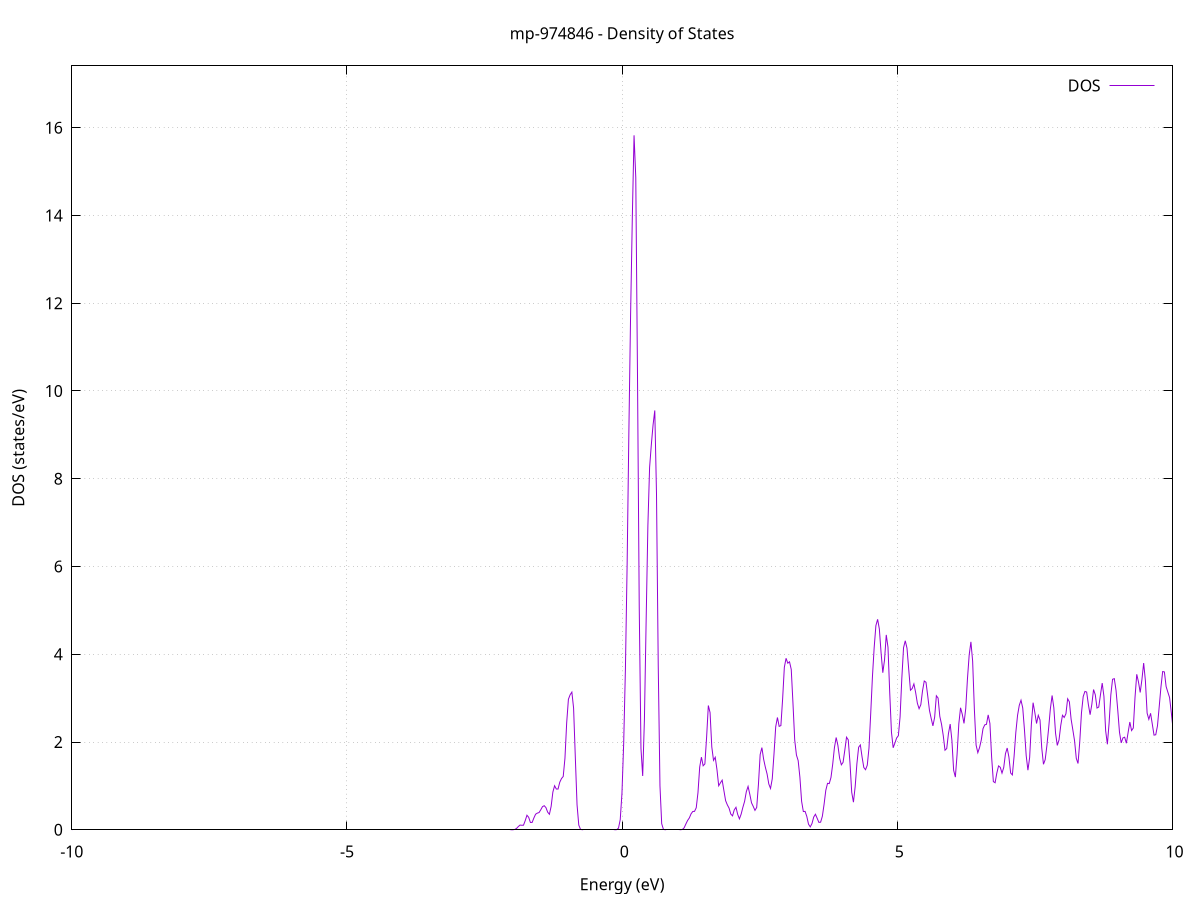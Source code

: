 set title 'mp-974846 - Density of States'
set xlabel 'Energy (eV)'
set ylabel 'DOS (states/eV)'
set grid
set xrange [-10:10]
set yrange [0:17.408]
set xzeroaxis lt -1
set terminal png size 800,600
set output 'mp-974846_dos_gnuplot.png'
plot '-' using 1:2 with lines title 'DOS'
-46.207400 0.000000
-46.176000 0.000000
-46.144600 0.000000
-46.113200 0.000000
-46.081900 0.000000
-46.050500 0.000000
-46.019100 0.000000
-45.987700 0.000000
-45.956300 0.000000
-45.924900 0.000000
-45.893500 0.000000
-45.862100 0.000000
-45.830700 0.000000
-45.799400 0.000000
-45.768000 0.000000
-45.736600 0.000000
-45.705200 0.000000
-45.673800 0.000000
-45.642400 0.000000
-45.611000 0.000000
-45.579600 0.000000
-45.548200 0.000000
-45.516900 0.000000
-45.485500 0.000000
-45.454100 0.000000
-45.422700 0.000000
-45.391300 0.000000
-45.359900 0.000000
-45.328500 0.000000
-45.297100 0.000000
-45.265800 0.000000
-45.234400 0.000000
-45.203000 0.000000
-45.171600 0.000000
-45.140200 0.000000
-45.108800 0.000000
-45.077400 0.000000
-45.046000 0.000000
-45.014600 0.000000
-44.983300 0.000000
-44.951900 0.000000
-44.920500 0.000000
-44.889100 0.000000
-44.857700 0.000000
-44.826300 0.000000
-44.794900 0.000000
-44.763500 0.000000
-44.732100 0.000000
-44.700800 0.000000
-44.669400 0.000000
-44.638000 0.000000
-44.606600 0.000000
-44.575200 0.000000
-44.543800 0.000000
-44.512400 0.000000
-44.481000 0.000000
-44.449600 0.000000
-44.418300 0.000000
-44.386900 0.000000
-44.355500 0.000000
-44.324100 0.000000
-44.292700 0.000000
-44.261300 0.000000
-44.229900 0.000000
-44.198500 0.000000
-44.167200 0.000000
-44.135800 0.000000
-44.104400 0.000000
-44.073000 0.000000
-44.041600 0.000000
-44.010200 0.000000
-43.978800 0.000000
-43.947400 0.000000
-43.916000 0.000000
-43.884700 0.000000
-43.853300 0.000000
-43.821900 0.000000
-43.790500 0.000000
-43.759100 0.000000
-43.727700 0.000000
-43.696300 0.000000
-43.664900 0.000000
-43.633500 0.000000
-43.602200 0.000000
-43.570800 0.000000
-43.539400 0.000000
-43.508000 0.000200
-43.476600 0.008100
-43.445200 0.150100
-43.413800 1.343100
-43.382400 6.092700
-43.351000 15.512400
-43.319700 25.089900
-43.288300 26.129900
-43.256900 15.636200
-43.225500 4.829900
-43.194100 0.729200
-43.162700 0.052500
-43.131300 0.001800
-43.099900 0.000000
-43.068500 0.000000
-43.037200 0.000000
-43.005800 0.000000
-42.974400 0.000000
-42.943000 0.000000
-42.911600 0.000000
-42.880200 0.000000
-42.848800 0.000000
-42.817400 0.000000
-42.786100 0.000000
-42.754700 0.000000
-42.723300 0.000000
-42.691900 0.000000
-42.660500 0.000000
-42.629100 0.000000
-42.597700 0.000000
-42.566300 0.000000
-42.534900 0.000000
-42.503600 0.000000
-42.472200 0.000000
-42.440800 0.000000
-42.409400 0.000000
-42.378000 0.000000
-42.346600 0.000000
-42.315200 0.000000
-42.283800 0.000000
-42.252400 0.000000
-42.221100 0.000000
-42.189700 0.000000
-42.158300 0.000000
-42.126900 0.000000
-42.095500 0.000000
-42.064100 0.000000
-42.032700 0.000000
-42.001300 0.000000
-41.969900 0.000000
-41.938600 0.000000
-41.907200 0.000000
-41.875800 0.000000
-41.844400 0.000000
-41.813000 0.000000
-41.781600 0.000000
-41.750200 0.000000
-41.718800 0.000000
-41.687500 0.000000
-41.656100 0.000000
-41.624700 0.000000
-41.593300 0.000000
-41.561900 0.000000
-41.530500 0.000000
-41.499100 0.000000
-41.467700 0.000000
-41.436300 0.000000
-41.405000 0.000000
-41.373600 0.000000
-41.342200 0.000000
-41.310800 0.000000
-41.279400 0.000000
-41.248000 0.000000
-41.216600 0.000000
-41.185200 0.000000
-41.153800 0.000000
-41.122500 0.000000
-41.091100 0.000000
-41.059700 0.000000
-41.028300 0.000000
-40.996900 0.000000
-40.965500 0.000000
-40.934100 0.000000
-40.902700 0.000000
-40.871300 0.000000
-40.840000 0.000000
-40.808600 0.000000
-40.777200 0.000000
-40.745800 0.000000
-40.714400 0.000000
-40.683000 0.000000
-40.651600 0.000000
-40.620200 0.000000
-40.588800 0.000000
-40.557500 0.000000
-40.526100 0.000000
-40.494700 0.000000
-40.463300 0.000000
-40.431900 0.000000
-40.400500 0.000000
-40.369100 0.000000
-40.337700 0.000000
-40.306400 0.000000
-40.275000 0.000000
-40.243600 0.000000
-40.212200 0.000000
-40.180800 0.000000
-40.149400 0.000000
-40.118000 0.000000
-40.086600 0.000000
-40.055200 0.000000
-40.023900 0.000000
-39.992500 0.000000
-39.961100 0.000000
-39.929700 0.000000
-39.898300 0.000000
-39.866900 0.000000
-39.835500 0.000000
-39.804100 0.000000
-39.772700 0.000000
-39.741400 0.000000
-39.710000 0.000000
-39.678600 0.000000
-39.647200 0.000000
-39.615800 0.000000
-39.584400 0.000000
-39.553000 0.000000
-39.521600 0.000000
-39.490200 0.000000
-39.458900 0.000000
-39.427500 0.000000
-39.396100 0.000000
-39.364700 0.000000
-39.333300 0.000000
-39.301900 0.000000
-39.270500 0.000000
-39.239100 0.000000
-39.207800 0.000000
-39.176400 0.000000
-39.145000 0.000000
-39.113600 0.000000
-39.082200 0.000000
-39.050800 0.000000
-39.019400 0.000000
-38.988000 0.000000
-38.956600 0.000000
-38.925300 0.000000
-38.893900 0.000000
-38.862500 0.000000
-38.831100 0.000000
-38.799700 0.000000
-38.768300 0.000000
-38.736900 0.000000
-38.705500 0.000000
-38.674100 0.000000
-38.642800 0.000000
-38.611400 0.000000
-38.580000 0.000000
-38.548600 0.000000
-38.517200 0.000000
-38.485800 0.000000
-38.454400 0.000000
-38.423000 0.000000
-38.391600 0.000000
-38.360300 0.000000
-38.328900 0.000000
-38.297500 0.000000
-38.266100 0.000000
-38.234700 0.000000
-38.203300 0.000000
-38.171900 0.000000
-38.140500 0.000000
-38.109100 0.000000
-38.077800 0.000000
-38.046400 0.000000
-38.015000 0.000000
-37.983600 0.000000
-37.952200 0.000000
-37.920800 0.000000
-37.889400 0.000000
-37.858000 0.000000
-37.826700 0.000000
-37.795300 0.000000
-37.763900 0.000000
-37.732500 0.000000
-37.701100 0.000000
-37.669700 0.000000
-37.638300 0.000000
-37.606900 0.000000
-37.575500 0.000000
-37.544200 0.000000
-37.512800 0.000000
-37.481400 0.000000
-37.450000 0.000000
-37.418600 0.000000
-37.387200 0.000000
-37.355800 0.000000
-37.324400 0.000000
-37.293000 0.000000
-37.261700 0.000000
-37.230300 0.000000
-37.198900 0.000000
-37.167500 0.000000
-37.136100 0.000000
-37.104700 0.000000
-37.073300 0.000000
-37.041900 0.000000
-37.010500 0.000000
-36.979200 0.000000
-36.947800 0.000000
-36.916400 0.000000
-36.885000 0.000000
-36.853600 0.000000
-36.822200 0.000000
-36.790800 0.000000
-36.759400 0.000000
-36.728100 0.000000
-36.696700 0.000000
-36.665300 0.000000
-36.633900 0.000000
-36.602500 0.000000
-36.571100 0.000000
-36.539700 0.000000
-36.508300 0.000000
-36.476900 0.000000
-36.445600 0.000000
-36.414200 0.000000
-36.382800 0.000000
-36.351400 0.000000
-36.320000 0.000000
-36.288600 0.000000
-36.257200 0.000000
-36.225800 0.000000
-36.194400 0.000000
-36.163100 0.000000
-36.131700 0.000000
-36.100300 0.000000
-36.068900 0.000000
-36.037500 0.000000
-36.006100 0.000000
-35.974700 0.000000
-35.943300 0.000000
-35.911900 0.000000
-35.880600 0.000000
-35.849200 0.000000
-35.817800 0.000000
-35.786400 0.000000
-35.755000 0.000000
-35.723600 0.000000
-35.692200 0.000000
-35.660800 0.000000
-35.629400 0.000000
-35.598100 0.000000
-35.566700 0.000000
-35.535300 0.000000
-35.503900 0.000000
-35.472500 0.000000
-35.441100 0.000000
-35.409700 0.000000
-35.378300 0.000000
-35.347000 0.000000
-35.315600 0.000000
-35.284200 0.000000
-35.252800 0.000000
-35.221400 0.000000
-35.190000 0.000000
-35.158600 0.000000
-35.127200 0.000000
-35.095800 0.000000
-35.064500 0.000000
-35.033100 0.000000
-35.001700 0.000000
-34.970300 0.000000
-34.938900 0.000000
-34.907500 0.000000
-34.876100 0.000000
-34.844700 0.000000
-34.813300 0.000000
-34.782000 0.000000
-34.750600 0.000000
-34.719200 0.000000
-34.687800 0.000000
-34.656400 0.000000
-34.625000 0.000000
-34.593600 0.000000
-34.562200 0.000000
-34.530800 0.000000
-34.499500 0.000000
-34.468100 0.000000
-34.436700 0.000000
-34.405300 0.000000
-34.373900 0.000000
-34.342500 0.000000
-34.311100 0.000000
-34.279700 0.000000
-34.248400 0.000000
-34.217000 0.000000
-34.185600 0.000000
-34.154200 0.000000
-34.122800 0.000000
-34.091400 0.000000
-34.060000 0.000000
-34.028600 0.000000
-33.997200 0.000000
-33.965900 0.000000
-33.934500 0.000000
-33.903100 0.000000
-33.871700 0.000000
-33.840300 0.000000
-33.808900 0.000000
-33.777500 0.000000
-33.746100 0.000000
-33.714700 0.000000
-33.683400 0.000000
-33.652000 0.000000
-33.620600 0.000000
-33.589200 0.000000
-33.557800 0.000000
-33.526400 0.000000
-33.495000 0.000000
-33.463600 0.000000
-33.432200 0.000000
-33.400900 0.000000
-33.369500 0.000000
-33.338100 0.000000
-33.306700 0.000000
-33.275300 0.000000
-33.243900 0.000000
-33.212500 0.000000
-33.181100 0.000000
-33.149700 0.000000
-33.118400 0.000000
-33.087000 0.000000
-33.055600 0.000000
-33.024200 0.000000
-32.992800 0.000000
-32.961400 0.000000
-32.930000 0.000000
-32.898600 0.000000
-32.867300 0.000000
-32.835900 0.000000
-32.804500 0.000000
-32.773100 0.000000
-32.741700 0.000000
-32.710300 0.000000
-32.678900 0.000000
-32.647500 0.000000
-32.616100 0.000000
-32.584800 0.000000
-32.553400 0.000000
-32.522000 0.000000
-32.490600 0.000000
-32.459200 0.000000
-32.427800 0.000000
-32.396400 0.000000
-32.365000 0.000000
-32.333600 0.000000
-32.302300 0.000000
-32.270900 0.000000
-32.239500 0.000000
-32.208100 0.000000
-32.176700 0.000000
-32.145300 0.000000
-32.113900 0.000000
-32.082500 0.000000
-32.051100 0.000000
-32.019800 0.000000
-31.988400 0.000000
-31.957000 0.000000
-31.925600 0.000000
-31.894200 0.000000
-31.862800 0.000000
-31.831400 0.000000
-31.800000 0.000000
-31.768600 0.000000
-31.737300 0.000000
-31.705900 0.000000
-31.674500 0.000000
-31.643100 0.000000
-31.611700 0.000000
-31.580300 0.000000
-31.548900 0.000000
-31.517500 0.000000
-31.486200 0.000000
-31.454800 0.000000
-31.423400 0.000000
-31.392000 0.000000
-31.360600 0.000000
-31.329200 0.000000
-31.297800 0.000000
-31.266400 0.000000
-31.235000 0.000000
-31.203700 0.000000
-31.172300 0.000000
-31.140900 0.000000
-31.109500 0.000000
-31.078100 0.000000
-31.046700 0.000000
-31.015300 0.000000
-30.983900 0.000000
-30.952500 0.000000
-30.921200 0.000000
-30.889800 0.000000
-30.858400 0.000000
-30.827000 0.000000
-30.795600 0.000000
-30.764200 0.000000
-30.732800 0.000000
-30.701400 0.000000
-30.670000 0.000000
-30.638700 0.000000
-30.607300 0.000000
-30.575900 0.000000
-30.544500 0.000000
-30.513100 0.000000
-30.481700 0.000000
-30.450300 0.000000
-30.418900 0.000000
-30.387600 0.000000
-30.356200 0.000000
-30.324800 0.000000
-30.293400 0.000000
-30.262000 0.000000
-30.230600 0.000000
-30.199200 0.000000
-30.167800 0.000000
-30.136400 0.000000
-30.105100 0.000000
-30.073700 0.000000
-30.042300 0.000000
-30.010900 0.000000
-29.979500 0.000000
-29.948100 0.000000
-29.916700 0.000000
-29.885300 0.000000
-29.853900 0.000000
-29.822600 0.000000
-29.791200 0.000000
-29.759800 0.000000
-29.728400 0.000000
-29.697000 0.000000
-29.665600 0.000000
-29.634200 0.000000
-29.602800 0.000000
-29.571400 0.000000
-29.540100 0.000000
-29.508700 0.000000
-29.477300 0.000000
-29.445900 0.000000
-29.414500 0.000000
-29.383100 0.000000
-29.351700 0.000000
-29.320300 0.000000
-29.288900 0.000000
-29.257600 0.000000
-29.226200 0.000000
-29.194800 0.000000
-29.163400 0.000000
-29.132000 0.000000
-29.100600 0.000000
-29.069200 0.000000
-29.037800 0.000000
-29.006500 0.000000
-28.975100 0.000000
-28.943700 0.000000
-28.912300 0.000000
-28.880900 0.000000
-28.849500 0.000000
-28.818100 0.000000
-28.786700 0.000000
-28.755300 0.000000
-28.724000 0.000000
-28.692600 0.000000
-28.661200 0.000000
-28.629800 0.000000
-28.598400 0.000000
-28.567000 0.000000
-28.535600 0.000000
-28.504200 0.000000
-28.472800 0.000000
-28.441500 0.000000
-28.410100 0.000000
-28.378700 0.000000
-28.347300 0.000000
-28.315900 0.000000
-28.284500 0.000000
-28.253100 0.000000
-28.221700 0.000000
-28.190300 0.000000
-28.159000 0.000000
-28.127600 0.000000
-28.096200 0.000000
-28.064800 0.000000
-28.033400 0.000000
-28.002000 0.000000
-27.970600 0.000000
-27.939200 0.000000
-27.907900 0.000000
-27.876500 0.000000
-27.845100 0.000000
-27.813700 0.000000
-27.782300 0.000000
-27.750900 0.000000
-27.719500 0.000000
-27.688100 0.000000
-27.656700 0.000000
-27.625400 0.000000
-27.594000 0.000000
-27.562600 0.000000
-27.531200 0.000000
-27.499800 0.000000
-27.468400 0.000000
-27.437000 0.000000
-27.405600 0.000000
-27.374200 0.000000
-27.342900 0.000000
-27.311500 0.000000
-27.280100 0.000600
-27.248700 0.018600
-27.217300 0.279500
-27.185900 1.985100
-27.154500 6.707400
-27.123100 10.826300
-27.091700 8.362700
-27.060400 3.088200
-27.029000 0.543200
-26.997600 0.045300
-26.966200 0.001800
-26.934800 0.000000
-26.903400 0.000000
-26.872000 0.000000
-26.840600 0.000000
-26.809200 0.000000
-26.777900 0.000000
-26.746500 0.000000
-26.715100 0.000000
-26.683700 0.000300
-26.652300 0.011500
-26.620900 0.220900
-26.589500 2.028300
-26.558100 8.980000
-26.526800 19.274400
-26.495400 20.125000
-26.464000 10.230300
-26.432600 2.526900
-26.401200 0.302000
-26.369800 0.017400
-26.338400 0.000500
-26.307000 0.000000
-26.275600 0.000000
-26.244300 0.000000
-26.212900 0.000000
-26.181500 0.000000
-26.150100 0.000000
-26.118700 0.000000
-26.087300 0.000000
-26.055900 0.000000
-26.024500 0.000000
-25.993100 0.000000
-25.961800 0.000000
-25.930400 0.000000
-25.899000 0.000000
-25.867600 0.000000
-25.836200 0.000000
-25.804800 0.000000
-25.773400 0.000000
-25.742000 0.000000
-25.710600 0.000000
-25.679300 0.000000
-25.647900 0.000000
-25.616500 0.000000
-25.585100 0.000000
-25.553700 0.000000
-25.522300 0.000000
-25.490900 0.000000
-25.459500 0.000000
-25.428200 0.000000
-25.396800 0.000000
-25.365400 0.000000
-25.334000 0.000000
-25.302600 0.000000
-25.271200 0.000000
-25.239800 0.000000
-25.208400 0.000000
-25.177000 0.000000
-25.145700 0.000000
-25.114300 0.000000
-25.082900 0.000000
-25.051500 0.000000
-25.020100 0.000000
-24.988700 0.000000
-24.957300 0.000000
-24.925900 0.000000
-24.894500 0.000000
-24.863200 0.000000
-24.831800 0.000000
-24.800400 0.000000
-24.769000 0.000000
-24.737600 0.000000
-24.706200 0.000000
-24.674800 0.000000
-24.643400 0.000000
-24.612000 0.000000
-24.580700 0.000000
-24.549300 0.000000
-24.517900 0.000000
-24.486500 0.000000
-24.455100 0.000000
-24.423700 0.000000
-24.392300 0.000000
-24.360900 0.000000
-24.329500 0.000000
-24.298200 0.000000
-24.266800 0.000000
-24.235400 0.000000
-24.204000 0.000000
-24.172600 0.000000
-24.141200 0.000000
-24.109800 0.000000
-24.078400 0.000000
-24.047100 0.000000
-24.015700 0.000000
-23.984300 0.000000
-23.952900 0.000000
-23.921500 0.000000
-23.890100 0.000000
-23.858700 0.000000
-23.827300 0.000000
-23.795900 0.000000
-23.764600 0.000000
-23.733200 0.000000
-23.701800 0.000000
-23.670400 0.000000
-23.639000 0.000000
-23.607600 0.000000
-23.576200 0.000000
-23.544800 0.000000
-23.513400 0.000000
-23.482100 0.000000
-23.450700 0.000000
-23.419300 0.000000
-23.387900 0.000000
-23.356500 0.000000
-23.325100 0.000000
-23.293700 0.000000
-23.262300 0.000000
-23.230900 0.000000
-23.199600 0.000000
-23.168200 0.000000
-23.136800 0.000000
-23.105400 0.000000
-23.074000 0.000000
-23.042600 0.000000
-23.011200 0.000000
-22.979800 0.000000
-22.948500 0.000000
-22.917100 0.000000
-22.885700 0.000000
-22.854300 0.000000
-22.822900 0.000000
-22.791500 0.000000
-22.760100 0.000000
-22.728700 0.000000
-22.697300 0.000000
-22.666000 0.000000
-22.634600 0.000000
-22.603200 0.000000
-22.571800 0.000000
-22.540400 0.000000
-22.509000 0.000000
-22.477600 0.000000
-22.446200 0.000000
-22.414800 0.000000
-22.383500 0.000000
-22.352100 0.000000
-22.320700 0.000000
-22.289300 0.000000
-22.257900 0.000000
-22.226500 0.000000
-22.195100 0.000000
-22.163700 0.000000
-22.132300 0.000000
-22.101000 0.000000
-22.069600 0.000000
-22.038200 0.000000
-22.006800 0.000000
-21.975400 0.000000
-21.944000 0.000000
-21.912600 0.000000
-21.881200 0.000000
-21.849800 0.000000
-21.818500 0.000000
-21.787100 0.000000
-21.755700 0.000000
-21.724300 0.000000
-21.692900 0.000000
-21.661500 0.000000
-21.630100 0.000000
-21.598700 0.000000
-21.567400 0.000000
-21.536000 0.000000
-21.504600 0.000000
-21.473200 0.000000
-21.441800 0.000000
-21.410400 0.000000
-21.379000 0.000000
-21.347600 0.000000
-21.316200 0.000000
-21.284900 0.000000
-21.253500 0.000000
-21.222100 0.000000
-21.190700 0.000000
-21.159300 0.000000
-21.127900 0.000000
-21.096500 0.000000
-21.065100 0.000000
-21.033700 0.000000
-21.002400 0.000000
-20.971000 0.000000
-20.939600 0.000000
-20.908200 0.000000
-20.876800 0.000000
-20.845400 0.000000
-20.814000 0.000000
-20.782600 0.000000
-20.751200 0.000000
-20.719900 0.000000
-20.688500 0.000000
-20.657100 0.000000
-20.625700 0.000000
-20.594300 0.000000
-20.562900 0.000000
-20.531500 0.000000
-20.500100 0.000000
-20.468800 0.000000
-20.437400 0.000000
-20.406000 0.000000
-20.374600 0.000000
-20.343200 0.000000
-20.311800 0.000000
-20.280400 0.000000
-20.249000 0.000000
-20.217600 0.000000
-20.186300 0.000000
-20.154900 0.000000
-20.123500 0.000000
-20.092100 0.000000
-20.060700 0.000000
-20.029300 0.000000
-19.997900 0.000000
-19.966500 0.000000
-19.935100 0.000000
-19.903800 0.000000
-19.872400 0.000000
-19.841000 0.000000
-19.809600 0.000000
-19.778200 0.000000
-19.746800 0.000000
-19.715400 0.000000
-19.684000 0.000000
-19.652600 0.000000
-19.621300 0.000000
-19.589900 0.000000
-19.558500 0.000000
-19.527100 0.000000
-19.495700 0.000000
-19.464300 0.000000
-19.432900 0.000000
-19.401500 0.000000
-19.370100 0.000000
-19.338800 0.000000
-19.307400 0.000000
-19.276000 0.000000
-19.244600 0.000000
-19.213200 0.000000
-19.181800 0.000000
-19.150400 0.000000
-19.119000 0.000000
-19.087700 0.000000
-19.056300 0.000000
-19.024900 0.000000
-18.993500 0.000000
-18.962100 0.000000
-18.930700 0.000000
-18.899300 0.000000
-18.867900 0.000000
-18.836500 0.000000
-18.805200 0.000000
-18.773800 0.000000
-18.742400 0.000000
-18.711000 0.000000
-18.679600 0.000000
-18.648200 0.000000
-18.616800 0.000000
-18.585400 0.000000
-18.554000 0.000000
-18.522700 0.000000
-18.491300 0.000000
-18.459900 0.000000
-18.428500 0.000000
-18.397100 0.000000
-18.365700 0.000000
-18.334300 0.000000
-18.302900 0.000000
-18.271500 0.000000
-18.240200 0.000000
-18.208800 0.000000
-18.177400 0.000000
-18.146000 0.000000
-18.114600 0.000000
-18.083200 0.000000
-18.051800 0.000000
-18.020400 0.000000
-17.989100 0.000000
-17.957700 0.000000
-17.926300 0.000000
-17.894900 0.000000
-17.863500 0.000000
-17.832100 0.000000
-17.800700 0.000000
-17.769300 0.000000
-17.737900 0.000000
-17.706600 0.000000
-17.675200 0.000000
-17.643800 0.000000
-17.612400 0.000000
-17.581000 0.000000
-17.549600 0.000000
-17.518200 0.000000
-17.486800 0.000000
-17.455400 0.000000
-17.424100 0.000000
-17.392700 0.000000
-17.361300 0.000000
-17.329900 0.000000
-17.298500 0.000000
-17.267100 0.000000
-17.235700 0.000000
-17.204300 0.000000
-17.172900 0.000000
-17.141600 0.000000
-17.110200 0.000000
-17.078800 0.000000
-17.047400 0.000000
-17.016000 0.000000
-16.984600 0.000000
-16.953200 0.000000
-16.921800 0.000000
-16.890400 0.000000
-16.859100 0.000000
-16.827700 0.000000
-16.796300 0.000000
-16.764900 0.000000
-16.733500 0.000000
-16.702100 0.000000
-16.670700 0.000000
-16.639300 0.000000
-16.608000 0.000000
-16.576600 0.000000
-16.545200 0.000000
-16.513800 0.000000
-16.482400 0.000000
-16.451000 0.000000
-16.419600 0.000000
-16.388200 0.000000
-16.356800 0.000000
-16.325500 0.000000
-16.294100 0.000000
-16.262700 0.000000
-16.231300 0.000000
-16.199900 0.000000
-16.168500 0.000000
-16.137100 0.000000
-16.105700 0.000000
-16.074300 0.000000
-16.043000 0.000000
-16.011600 0.000000
-15.980200 0.000000
-15.948800 0.000000
-15.917400 0.000000
-15.886000 0.000000
-15.854600 0.000000
-15.823200 0.000000
-15.791800 0.000000
-15.760500 0.000000
-15.729100 0.000000
-15.697700 0.000000
-15.666300 0.000000
-15.634900 0.000000
-15.603500 0.000000
-15.572100 0.000000
-15.540700 0.000000
-15.509300 0.000000
-15.478000 0.000000
-15.446600 0.000000
-15.415200 0.000000
-15.383800 0.000000
-15.352400 0.000000
-15.321000 0.000000
-15.289600 0.000000
-15.258200 0.000000
-15.226900 0.000000
-15.195500 0.000000
-15.164100 0.000000
-15.132700 0.000000
-15.101300 0.000000
-15.069900 0.000000
-15.038500 0.000000
-15.007100 0.000000
-14.975700 0.000000
-14.944400 0.000000
-14.913000 0.000000
-14.881600 0.000000
-14.850200 0.000000
-14.818800 0.000000
-14.787400 0.000000
-14.756000 0.000000
-14.724600 0.000000
-14.693200 0.000000
-14.661900 0.000000
-14.630500 0.000000
-14.599100 0.000000
-14.567700 0.000000
-14.536300 0.000000
-14.504900 0.000000
-14.473500 0.000000
-14.442100 0.000000
-14.410700 0.000000
-14.379400 0.000000
-14.348000 0.000000
-14.316600 0.000000
-14.285200 0.000000
-14.253800 0.000000
-14.222400 0.000000
-14.191000 0.000000
-14.159600 0.000000
-14.128300 0.000000
-14.096900 0.000000
-14.065500 0.000000
-14.034100 0.000000
-14.002700 0.000000
-13.971300 0.000000
-13.939900 0.000000
-13.908500 0.000000
-13.877100 0.000000
-13.845800 0.000000
-13.814400 0.000000
-13.783000 0.000000
-13.751600 0.000000
-13.720200 0.000000
-13.688800 0.000000
-13.657400 0.000000
-13.626000 0.000000
-13.594600 0.000000
-13.563300 0.000000
-13.531900 0.000000
-13.500500 0.000000
-13.469100 0.000000
-13.437700 0.000000
-13.406300 0.000000
-13.374900 0.000000
-13.343500 0.000000
-13.312100 0.000000
-13.280800 0.000000
-13.249400 0.000000
-13.218000 0.000000
-13.186600 0.000000
-13.155200 0.000000
-13.123800 0.000000
-13.092400 0.000000
-13.061000 0.000000
-13.029600 0.000000
-12.998300 0.000000
-12.966900 0.000000
-12.935500 0.000000
-12.904100 0.000000
-12.872700 0.000000
-12.841300 0.000000
-12.809900 0.000000
-12.778500 0.000000
-12.747200 0.000000
-12.715800 0.000000
-12.684400 0.000000
-12.653000 0.000000
-12.621600 0.000000
-12.590200 0.000000
-12.558800 0.000000
-12.527400 0.000000
-12.496000 0.000000
-12.464700 0.000000
-12.433300 0.000000
-12.401900 0.000000
-12.370500 0.000000
-12.339100 0.000000
-12.307700 0.000000
-12.276300 0.000000
-12.244900 0.000000
-12.213500 0.000000
-12.182200 0.000000
-12.150800 0.000000
-12.119400 0.000000
-12.088000 0.000000
-12.056600 0.000000
-12.025200 0.000000
-11.993800 0.000000
-11.962400 0.000000
-11.931000 0.000000
-11.899700 0.000000
-11.868300 0.000000
-11.836900 0.000000
-11.805500 0.000000
-11.774100 0.000000
-11.742700 0.000000
-11.711300 0.000000
-11.679900 0.000000
-11.648600 0.000200
-11.617200 0.005500
-11.585800 0.076500
-11.554400 0.560200
-11.523000 2.297200
-11.491600 5.774900
-11.460200 10.031100
-11.428800 13.979100
-11.397400 17.481500
-11.366100 18.693800
-11.334700 14.907400
-11.303300 8.120400
-11.271900 2.902500
-11.240500 0.652400
-11.209100 0.086800
-11.177700 0.006400
-11.146300 0.000200
-11.114900 0.000000
-11.083600 0.000000
-11.052200 0.000000
-11.020800 0.000100
-10.989400 0.003200
-10.958000 0.041000
-10.926600 0.277700
-10.895200 1.079300
-10.863800 2.751300
-10.832400 5.398900
-10.801100 8.905300
-10.769700 12.715000
-10.738300 16.564900
-10.706900 20.120300
-10.675500 22.982700
-10.644100 26.375000
-10.612700 29.075200
-10.581300 25.106000
-10.549900 14.142800
-10.518600 4.673900
-10.487200 0.852800
-10.455800 0.082500
-10.424400 0.004100
-10.393000 0.000100
-10.361600 0.000000
-10.330200 0.000000
-10.298800 0.000000
-10.267500 0.000000
-10.236100 0.000000
-10.204700 0.000000
-10.173300 0.000000
-10.141900 0.000000
-10.110500 0.000000
-10.079100 0.000000
-10.047700 0.000000
-10.016300 0.000000
-9.985000 0.000000
-9.953600 0.000000
-9.922200 0.000000
-9.890800 0.000000
-9.859400 0.000000
-9.828000 0.000000
-9.796600 0.000000
-9.765200 0.000000
-9.733800 0.000000
-9.702500 0.000000
-9.671100 0.000000
-9.639700 0.000000
-9.608300 0.000000
-9.576900 0.000000
-9.545500 0.000000
-9.514100 0.000000
-9.482700 0.000000
-9.451300 0.000000
-9.420000 0.000000
-9.388600 0.000000
-9.357200 0.000000
-9.325800 0.000000
-9.294400 0.000000
-9.263000 0.000000
-9.231600 0.000000
-9.200200 0.000000
-9.168900 0.000000
-9.137500 0.000000
-9.106100 0.000000
-9.074700 0.000000
-9.043300 0.000000
-9.011900 0.000000
-8.980500 0.000000
-8.949100 0.000000
-8.917700 0.000000
-8.886400 0.000000
-8.855000 0.000000
-8.823600 0.000000
-8.792200 0.000000
-8.760800 0.000000
-8.729400 0.000000
-8.698000 0.000000
-8.666600 0.000000
-8.635200 0.000000
-8.603900 0.000000
-8.572500 0.000000
-8.541100 0.000000
-8.509700 0.000000
-8.478300 0.000000
-8.446900 0.000000
-8.415500 0.000000
-8.384100 0.000000
-8.352700 0.000000
-8.321400 0.000000
-8.290000 0.000000
-8.258600 0.000000
-8.227200 0.000000
-8.195800 0.000000
-8.164400 0.000000
-8.133000 0.000000
-8.101600 0.000000
-8.070200 0.000000
-8.038900 0.000000
-8.007500 0.000000
-7.976100 0.000000
-7.944700 0.000000
-7.913300 0.000000
-7.881900 0.000000
-7.850500 0.000000
-7.819100 0.000000
-7.787800 0.000000
-7.756400 0.000000
-7.725000 0.000000
-7.693600 0.000000
-7.662200 0.000000
-7.630800 0.000000
-7.599400 0.000000
-7.568000 0.000000
-7.536600 0.000000
-7.505300 0.000000
-7.473900 0.000000
-7.442500 0.000000
-7.411100 0.000000
-7.379700 0.000000
-7.348300 0.000000
-7.316900 0.000000
-7.285500 0.000000
-7.254100 0.000000
-7.222800 0.000000
-7.191400 0.000000
-7.160000 0.000000
-7.128600 0.000000
-7.097200 0.000000
-7.065800 0.000000
-7.034400 0.000000
-7.003000 0.000000
-6.971600 0.000000
-6.940300 0.000000
-6.908900 0.000000
-6.877500 0.000000
-6.846100 0.000000
-6.814700 0.000000
-6.783300 0.000000
-6.751900 0.000000
-6.720500 0.000000
-6.689200 0.000000
-6.657800 0.000000
-6.626400 0.000000
-6.595000 0.000000
-6.563600 0.000000
-6.532200 0.000000
-6.500800 0.000000
-6.469400 0.000000
-6.438000 0.000000
-6.406700 0.000000
-6.375300 0.000000
-6.343900 0.000000
-6.312500 0.000000
-6.281100 0.000000
-6.249700 0.000000
-6.218300 0.000000
-6.186900 0.000000
-6.155500 0.000000
-6.124200 0.000000
-6.092800 0.000000
-6.061400 0.000000
-6.030000 0.000000
-5.998600 0.000000
-5.967200 0.000000
-5.935800 0.000000
-5.904400 0.000000
-5.873000 0.000000
-5.841700 0.000000
-5.810300 0.000000
-5.778900 0.000000
-5.747500 0.000000
-5.716100 0.000000
-5.684700 0.000000
-5.653300 0.000000
-5.621900 0.000000
-5.590500 0.000000
-5.559200 0.000000
-5.527800 0.000000
-5.496400 0.000000
-5.465000 0.000000
-5.433600 0.000000
-5.402200 0.000000
-5.370800 0.000000
-5.339400 0.000000
-5.308100 0.000000
-5.276700 0.000000
-5.245300 0.000000
-5.213900 0.000000
-5.182500 0.000000
-5.151100 0.000000
-5.119700 0.000000
-5.088300 0.000000
-5.056900 0.000000
-5.025600 0.000000
-4.994200 0.000000
-4.962800 0.000000
-4.931400 0.000000
-4.900000 0.000000
-4.868600 0.000000
-4.837200 0.000000
-4.805800 0.000000
-4.774400 0.000000
-4.743100 0.000000
-4.711700 0.000000
-4.680300 0.000000
-4.648900 0.000000
-4.617500 0.000000
-4.586100 0.000000
-4.554700 0.000000
-4.523300 0.000000
-4.491900 0.000000
-4.460600 0.000000
-4.429200 0.000000
-4.397800 0.000000
-4.366400 0.000000
-4.335000 0.000000
-4.303600 0.000000
-4.272200 0.000000
-4.240800 0.000000
-4.209500 0.000000
-4.178100 0.000000
-4.146700 0.000000
-4.115300 0.000000
-4.083900 0.000000
-4.052500 0.000000
-4.021100 0.000000
-3.989700 0.000000
-3.958300 0.000000
-3.927000 0.000000
-3.895600 0.000000
-3.864200 0.000000
-3.832800 0.000000
-3.801400 0.000000
-3.770000 0.000000
-3.738600 0.000000
-3.707200 0.000000
-3.675800 0.000000
-3.644500 0.000000
-3.613100 0.000000
-3.581700 0.000000
-3.550300 0.000000
-3.518900 0.000000
-3.487500 0.000000
-3.456100 0.000000
-3.424700 0.000000
-3.393300 0.000000
-3.362000 0.000000
-3.330600 0.000000
-3.299200 0.000000
-3.267800 0.000000
-3.236400 0.000000
-3.205000 0.000000
-3.173600 0.000000
-3.142200 0.000000
-3.110800 0.000000
-3.079500 0.000000
-3.048100 0.000000
-3.016700 0.000000
-2.985300 0.000000
-2.953900 0.000000
-2.922500 0.000000
-2.891100 0.000000
-2.859700 0.000000
-2.828400 0.000000
-2.797000 0.000000
-2.765600 0.000000
-2.734200 0.000000
-2.702800 0.000000
-2.671400 0.000000
-2.640000 0.000000
-2.608600 0.000000
-2.577200 0.000000
-2.545900 0.000000
-2.514500 0.000000
-2.483100 0.000000
-2.451700 0.000000
-2.420300 0.000000
-2.388900 0.000000
-2.357500 0.000000
-2.326100 0.000000
-2.294700 0.000000
-2.263400 0.000000
-2.232000 0.000000
-2.200600 0.000000
-2.169200 0.000000
-2.137800 0.000000
-2.106400 0.000000
-2.075000 0.000000
-2.043600 0.000000
-2.012200 0.000100
-1.980900 0.001000
-1.949500 0.007800
-1.918100 0.031600
-1.886700 0.073500
-1.855300 0.107300
-1.823900 0.102800
-1.792500 0.104300
-1.761100 0.208500
-1.729800 0.331200
-1.698400 0.284700
-1.667000 0.166600
-1.635600 0.167200
-1.604200 0.267600
-1.572800 0.354500
-1.541400 0.379900
-1.510000 0.392100
-1.478600 0.455500
-1.447300 0.527200
-1.415900 0.548600
-1.384500 0.504800
-1.353100 0.400800
-1.321700 0.353200
-1.290300 0.532400
-1.258900 0.858700
-1.227500 1.003700
-1.196100 0.928900
-1.164800 0.927800
-1.133400 1.083500
-1.102000 1.167300
-1.070600 1.214400
-1.039200 1.629500
-1.007800 2.438500
-0.976400 2.974000
-0.945000 3.077300
-0.913600 3.137200
-0.882300 2.774300
-0.850900 1.651000
-0.819500 0.571100
-0.788100 0.107300
-0.756700 0.010500
-0.725300 0.000500
-0.693900 0.000000
-0.662500 0.000000
-0.631100 0.000000
-0.599800 0.000000
-0.568400 0.000000
-0.537000 0.000000
-0.505600 0.000000
-0.474200 0.000000
-0.442800 0.000000
-0.411400 0.000000
-0.380000 0.000000
-0.348700 0.000000
-0.317300 0.000000
-0.285900 0.000000
-0.254500 0.000000
-0.223100 0.000000
-0.191700 0.000000
-0.160300 0.000000
-0.128900 0.000200
-0.097500 0.003400
-0.066200 0.038100
-0.034800 0.231300
-0.003400 0.829300
0.028000 1.974700
0.059400 3.660800
0.090800 6.060400
0.122200 9.068500
0.153600 11.738800
0.185000 13.958500
0.216300 15.825600
0.247700 14.863900
0.279100 10.327200
0.310500 5.088900
0.341900 1.851800
0.373300 1.225500
0.404700 2.509500
0.436100 4.769000
0.467500 6.921500
0.498800 8.256300
0.530200 8.772000
0.561600 9.223700
0.593000 9.555500
0.624400 7.644700
0.655800 3.745700
0.687200 1.000900
0.718600 0.138100
0.750000 0.009600
0.781300 0.000300
0.812700 0.000000
0.844100 0.000000
0.875500 0.000000
0.906900 0.000000
0.938300 0.000000
0.969700 0.000000
1.001100 0.000000
1.032400 0.000000
1.063800 0.000600
1.095200 0.007500
1.126600 0.044900
1.158000 0.131800
1.189400 0.212500
1.220800 0.269900
1.252200 0.363000
1.283600 0.416900
1.314900 0.419300
1.346300 0.501400
1.377700 0.845000
1.409100 1.429300
1.440500 1.655400
1.471900 1.458100
1.503300 1.500300
1.534700 2.109400
1.566100 2.831800
1.597400 2.671300
1.628800 1.889100
1.660200 1.582000
1.691600 1.652300
1.723000 1.369200
1.754400 1.002900
1.785800 1.069700
1.817200 1.130900
1.848600 0.895600
1.879900 0.664100
1.911300 0.568000
1.942700 0.493400
1.974100 0.358000
2.005500 0.316600
2.036900 0.452400
2.068300 0.512300
2.099700 0.349500
2.131000 0.248900
2.162400 0.356900
2.193800 0.512100
2.225200 0.648100
2.256600 0.869600
2.288000 0.988100
2.319400 0.810000
2.350800 0.613800
2.382200 0.531700
2.413500 0.441700
2.444900 0.508600
2.476300 1.030500
2.507700 1.714100
2.539100 1.872500
2.570500 1.609700
2.601900 1.426100
2.633300 1.272700
2.664700 1.043800
2.696000 0.941600
2.727400 1.161300
2.758800 1.720800
2.790200 2.347300
2.821600 2.559200
2.853000 2.356500
2.884400 2.374100
2.915800 2.979200
2.947200 3.702700
2.978500 3.908300
3.009900 3.796400
3.041300 3.827700
3.072700 3.653300
3.104100 2.877500
3.135500 2.045200
3.166900 1.703600
3.198300 1.576400
3.229700 1.198200
3.261000 0.648400
3.292400 0.415500
3.323800 0.419000
3.355200 0.304100
3.386600 0.126200
3.418000 0.066200
3.449400 0.141600
3.480800 0.290000
3.512100 0.353900
3.543500 0.261400
3.574900 0.168200
3.606300 0.173100
3.637700 0.307200
3.669100 0.578700
3.700500 0.899500
3.731900 1.058400
3.763300 1.053100
3.794600 1.192500
3.826000 1.494100
3.857400 1.874200
3.888800 2.102300
3.920200 1.923700
3.951600 1.630500
3.983000 1.480500
4.014400 1.536700
4.045800 1.813000
4.077100 2.109900
4.108500 2.049100
4.139900 1.522700
4.171300 0.853500
4.202700 0.629100
4.234100 0.982200
4.265500 1.504600
4.296900 1.880400
4.328300 1.933000
4.359600 1.657600
4.391000 1.419200
4.422400 1.369000
4.453800 1.471200
4.485200 1.863900
4.516600 2.650400
4.548000 3.492100
4.579400 4.152500
4.610700 4.653200
4.642100 4.796400
4.673500 4.575300
4.704900 4.032000
4.736300 3.578900
4.767700 3.873300
4.799100 4.441100
4.830500 4.159400
4.861900 3.127700
4.893200 2.226100
4.924600 1.868700
4.956000 1.977600
4.987400 2.092200
5.018800 2.144200
5.050200 2.572900
5.081600 3.445800
5.113000 4.149800
5.144400 4.307100
5.175700 4.139000
5.207100 3.657400
5.238500 3.180000
5.269900 3.218300
5.301300 3.323900
5.332700 3.129400
5.364100 2.885100
5.395500 2.759400
5.426900 2.850300
5.458200 3.169100
5.489600 3.390200
5.521000 3.361400
5.552400 3.052500
5.583800 2.720900
5.615200 2.538200
5.646600 2.367400
5.678000 2.563100
5.709400 3.053600
5.740700 3.001500
5.772100 2.584500
5.803500 2.404200
5.834900 2.143600
5.866300 1.812700
5.897700 1.851300
5.929100 2.193100
5.960500 2.409500
5.991800 2.038100
6.023200 1.356300
6.054600 1.200100
6.086000 1.721300
6.117400 2.414800
6.148800 2.780300
6.180200 2.632000
6.211600 2.424600
6.243000 2.760000
6.274300 3.438700
6.305700 3.983200
6.337100 4.282500
6.368500 3.843500
6.399900 2.745800
6.431300 1.930100
6.462700 1.756600
6.494100 1.873200
6.525500 2.044000
6.556800 2.303200
6.588200 2.390800
6.619600 2.402700
6.651000 2.618600
6.682400 2.422800
6.713800 1.649900
6.745200 1.097700
6.776600 1.071800
6.808000 1.292000
6.839300 1.455400
6.870700 1.423400
6.902100 1.290900
6.933500 1.419600
6.964900 1.734200
6.996300 1.863200
7.027700 1.656400
7.059100 1.294400
7.090400 1.250300
7.121800 1.676300
7.153200 2.218700
7.184600 2.608000
7.216000 2.835600
7.247400 2.952600
7.278800 2.776300
7.310200 2.277200
7.341600 1.689700
7.372900 1.356900
7.404300 1.645300
7.435700 2.408200
7.467100 2.896200
7.498500 2.672900
7.529900 2.421300
7.561300 2.607900
7.592700 2.501600
7.624100 1.866000
7.655400 1.492600
7.686800 1.597900
7.718200 1.921700
7.749600 2.317600
7.781000 2.759500
7.812400 3.060500
7.843800 2.779900
7.875200 2.198600
7.906600 1.922300
7.937900 2.045800
7.969300 2.374900
8.000700 2.609400
8.032100 2.559200
8.063500 2.642600
8.094900 2.985300
8.126300 2.915500
8.157700 2.520800
8.189100 2.277300
8.220400 2.028200
8.251800 1.627700
8.283200 1.510300
8.314600 1.997000
8.346000 2.663700
8.377400 3.036000
8.408800 3.152200
8.440200 3.139000
8.471500 2.854100
8.502900 2.622200
8.534300 2.858000
8.565700 3.196000
8.597100 3.076800
8.628500 2.774300
8.659900 2.796600
8.691300 3.077800
8.722700 3.342700
8.754000 3.040600
8.785400 2.257200
8.816800 1.948700
8.848200 2.435100
8.879600 3.076100
8.911000 3.429400
8.942400 3.444200
8.973800 3.179600
9.005200 2.730100
9.036500 2.226100
9.067900 1.980000
9.099300 2.093400
9.130700 2.109600
9.162100 1.972600
9.193500 2.218100
9.224900 2.455300
9.256300 2.260800
9.287700 2.319100
9.319000 3.018200
9.350400 3.543400
9.381800 3.369400
9.413200 3.129100
9.444600 3.423800
9.476000 3.799800
9.507400 3.398600
9.538800 2.658400
9.570100 2.517500
9.601500 2.654600
9.632900 2.408800
9.664300 2.156900
9.695700 2.165100
9.727100 2.369900
9.758500 2.803100
9.789900 3.249000
9.821300 3.605800
9.852600 3.597400
9.884000 3.264000
9.915400 3.136800
9.946800 3.014200
9.978200 2.671300
10.009600 2.298900
10.041000 1.842700
10.072400 1.347100
10.103800 0.998000
10.135100 0.893800
10.166500 1.118700
10.197900 1.279100
10.229300 1.007900
10.260700 0.875200
10.292100 1.105900
10.323500 1.230800
10.354900 1.320500
10.386300 1.730500
10.417600 2.300100
10.449000 2.520400
10.480400 2.298900
10.511800 1.971400
10.543200 1.903300
10.574600 2.357500
10.606000 3.173300
10.637400 3.573500
10.668800 3.043000
10.700100 2.379600
10.731500 2.163200
10.762900 2.221000
10.794300 2.399200
10.825700 2.400300
10.857100 2.295700
10.888500 2.494600
10.919900 2.725200
10.951200 2.846800
10.982600 3.104800
11.014000 3.192500
11.045400 2.851000
11.076800 2.361500
11.108200 2.116500
11.139600 2.213200
11.171000 2.421800
11.202400 2.615900
11.233700 2.505500
11.265100 2.298200
11.296500 2.383200
11.327900 2.311100
11.359300 2.096200
11.390700 2.041500
11.422100 2.196200
11.453500 2.740000
11.484900 3.515600
11.516200 3.818000
11.547600 3.356600
11.579000 2.777400
11.610400 2.535500
11.641800 2.649600
11.673200 2.847300
11.704600 2.770100
11.736000 2.235700
11.767400 1.549300
11.798700 1.588100
11.830100 2.646900
11.861500 3.819200
11.892900 4.113500
11.924300 3.622300
11.955700 3.055300
11.987100 2.902300
12.018500 3.179400
12.049800 3.122800
12.081200 2.546900
12.112600 2.341600
12.144000 2.951700
12.175400 3.591200
12.206800 3.376700
12.238200 2.619600
12.269600 2.015600
12.301000 1.860900
12.332300 2.037500
12.363700 2.101600
12.395100 2.266200
12.426500 2.715400
12.457900 2.940100
12.489300 3.082500
12.520700 3.225800
12.552100 2.864800
12.583500 2.369800
12.614800 2.032300
12.646200 1.856800
12.677600 2.126600
12.709000 2.852900
12.740400 3.767000
12.771800 4.604500
12.803200 4.712500
12.834600 4.059000
12.866000 3.419800
12.897300 2.983700
12.928700 2.588000
12.960100 2.445300
12.991500 2.575300
13.022900 2.549000
13.054300 2.355900
13.085700 2.334300
13.117100 2.393000
13.148500 2.202900
13.179800 1.728000
13.211200 1.146000
13.242600 0.707200
13.274000 0.589500
13.305400 0.778700
13.336800 1.042400
13.368200 0.984400
13.399600 0.558900
13.430900 0.221000
13.462300 0.136300
13.493700 0.109800
13.525100 0.055700
13.556500 0.015900
13.587900 0.007900
13.619300 0.031600
13.650700 0.089600
13.682100 0.141700
13.713400 0.132200
13.744800 0.071900
13.776200 0.021300
13.807600 0.003200
13.839000 0.000200
13.870400 0.000000
13.901800 0.000000
13.933200 0.000000
13.964600 0.000000
13.995900 0.000000
14.027300 0.000000
14.058700 0.000000
14.090100 0.000000
14.121500 0.000000
14.152900 0.000000
14.184300 0.000000
14.215700 0.000000
14.247100 0.000000
14.278400 0.000000
14.309800 0.000000
14.341200 0.000000
14.372600 0.000000
14.404000 0.000000
14.435400 0.000000
14.466800 0.000000
14.498200 0.000000
14.529500 0.000000
14.560900 0.000000
14.592300 0.000000
14.623700 0.000000
14.655100 0.000000
14.686500 0.000000
14.717900 0.000000
14.749300 0.000000
14.780700 0.000000
14.812000 0.000000
14.843400 0.000000
14.874800 0.000000
14.906200 0.000000
14.937600 0.000000
14.969000 0.000000
15.000400 0.000000
15.031800 0.000000
15.063200 0.000000
15.094500 0.000000
15.125900 0.000000
15.157300 0.000000
15.188700 0.000000
15.220100 0.000000
15.251500 0.000000
15.282900 0.000000
15.314300 0.000000
15.345700 0.000000
15.377000 0.000000
15.408400 0.000000
15.439800 0.000000
15.471200 0.000000
15.502600 0.000000
15.534000 0.000000
15.565400 0.000000
15.596800 0.000000
15.628200 0.000000
15.659500 0.000000
15.690900 0.000000
15.722300 0.000000
15.753700 0.000000
15.785100 0.000000
15.816500 0.000000
15.847900 0.000000
15.879300 0.000000
15.910600 0.000000
15.942000 0.000000
15.973400 0.000000
16.004800 0.000000
16.036200 0.000000
16.067600 0.000000
16.099000 0.000000
16.130400 0.000000
16.161800 0.000000
16.193100 0.000000
16.224500 0.000000
16.255900 0.000000
16.287300 0.000000
16.318700 0.000000
16.350100 0.000000
16.381500 0.000000
16.412900 0.000000
16.444300 0.000000
16.475600 0.000000
16.507000 0.000000
16.538400 0.000000
16.569800 0.000000
e
